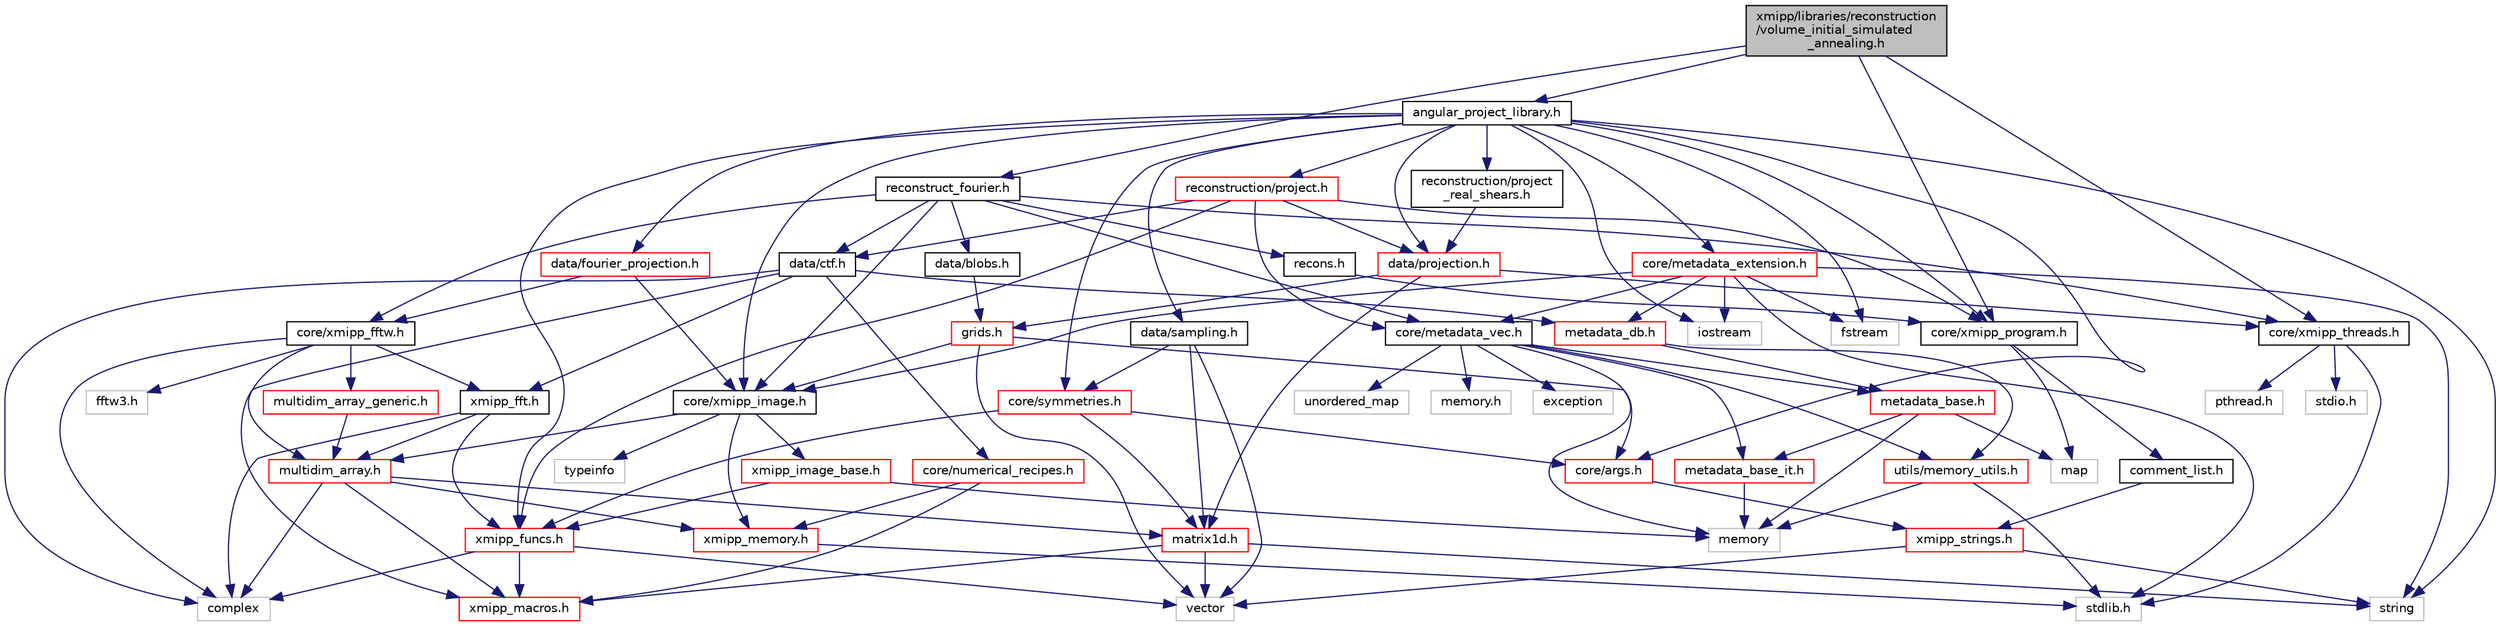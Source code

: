 digraph "xmipp/libraries/reconstruction/volume_initial_simulated_annealing.h"
{
  edge [fontname="Helvetica",fontsize="10",labelfontname="Helvetica",labelfontsize="10"];
  node [fontname="Helvetica",fontsize="10",shape=record];
  Node0 [label="xmipp/libraries/reconstruction\l/volume_initial_simulated\l_annealing.h",height=0.2,width=0.4,color="black", fillcolor="grey75", style="filled", fontcolor="black"];
  Node0 -> Node1 [color="midnightblue",fontsize="10",style="solid",fontname="Helvetica"];
  Node1 [label="core/xmipp_program.h",height=0.2,width=0.4,color="black", fillcolor="white", style="filled",URL="$xmipp__program_8h.html"];
  Node1 -> Node2 [color="midnightblue",fontsize="10",style="solid",fontname="Helvetica"];
  Node2 [label="map",height=0.2,width=0.4,color="grey75", fillcolor="white", style="filled"];
  Node1 -> Node3 [color="midnightblue",fontsize="10",style="solid",fontname="Helvetica"];
  Node3 [label="comment_list.h",height=0.2,width=0.4,color="black", fillcolor="white", style="filled",URL="$comment__list_8h.html"];
  Node3 -> Node4 [color="midnightblue",fontsize="10",style="solid",fontname="Helvetica"];
  Node4 [label="xmipp_strings.h",height=0.2,width=0.4,color="red", fillcolor="white", style="filled",URL="$xmipp__strings_8h.html"];
  Node4 -> Node5 [color="midnightblue",fontsize="10",style="solid",fontname="Helvetica"];
  Node5 [label="vector",height=0.2,width=0.4,color="grey75", fillcolor="white", style="filled"];
  Node4 -> Node6 [color="midnightblue",fontsize="10",style="solid",fontname="Helvetica"];
  Node6 [label="string",height=0.2,width=0.4,color="grey75", fillcolor="white", style="filled"];
  Node0 -> Node8 [color="midnightblue",fontsize="10",style="solid",fontname="Helvetica"];
  Node8 [label="core/xmipp_threads.h",height=0.2,width=0.4,color="black", fillcolor="white", style="filled",URL="$xmipp__threads_8h.html"];
  Node8 -> Node9 [color="midnightblue",fontsize="10",style="solid",fontname="Helvetica"];
  Node9 [label="pthread.h",height=0.2,width=0.4,color="grey75", fillcolor="white", style="filled"];
  Node8 -> Node10 [color="midnightblue",fontsize="10",style="solid",fontname="Helvetica"];
  Node10 [label="stdio.h",height=0.2,width=0.4,color="grey75", fillcolor="white", style="filled"];
  Node8 -> Node11 [color="midnightblue",fontsize="10",style="solid",fontname="Helvetica"];
  Node11 [label="stdlib.h",height=0.2,width=0.4,color="grey75", fillcolor="white", style="filled"];
  Node0 -> Node12 [color="midnightblue",fontsize="10",style="solid",fontname="Helvetica"];
  Node12 [label="reconstruct_fourier.h",height=0.2,width=0.4,color="black", fillcolor="white", style="filled",URL="$reconstruct__fourier_8h.html"];
  Node12 -> Node13 [color="midnightblue",fontsize="10",style="solid",fontname="Helvetica"];
  Node13 [label="core/metadata_vec.h",height=0.2,width=0.4,color="black", fillcolor="white", style="filled",URL="$metadata__vec_8h.html"];
  Node13 -> Node14 [color="midnightblue",fontsize="10",style="solid",fontname="Helvetica"];
  Node14 [label="memory",height=0.2,width=0.4,color="grey75", fillcolor="white", style="filled"];
  Node13 -> Node15 [color="midnightblue",fontsize="10",style="solid",fontname="Helvetica"];
  Node15 [label="exception",height=0.2,width=0.4,color="grey75", fillcolor="white", style="filled"];
  Node13 -> Node16 [color="midnightblue",fontsize="10",style="solid",fontname="Helvetica"];
  Node16 [label="unordered_map",height=0.2,width=0.4,color="grey75", fillcolor="white", style="filled"];
  Node13 -> Node17 [color="midnightblue",fontsize="10",style="solid",fontname="Helvetica"];
  Node17 [label="memory.h",height=0.2,width=0.4,color="grey75", fillcolor="white", style="filled"];
  Node13 -> Node18 [color="midnightblue",fontsize="10",style="solid",fontname="Helvetica"];
  Node18 [label="metadata_base.h",height=0.2,width=0.4,color="red", fillcolor="white", style="filled",URL="$metadata__base_8h.html"];
  Node18 -> Node2 [color="midnightblue",fontsize="10",style="solid",fontname="Helvetica"];
  Node18 -> Node14 [color="midnightblue",fontsize="10",style="solid",fontname="Helvetica"];
  Node18 -> Node29 [color="midnightblue",fontsize="10",style="solid",fontname="Helvetica"];
  Node29 [label="metadata_base_it.h",height=0.2,width=0.4,color="red", fillcolor="white", style="filled",URL="$metadata__base__it_8h.html"];
  Node29 -> Node14 [color="midnightblue",fontsize="10",style="solid",fontname="Helvetica"];
  Node13 -> Node29 [color="midnightblue",fontsize="10",style="solid",fontname="Helvetica"];
  Node13 -> Node39 [color="midnightblue",fontsize="10",style="solid",fontname="Helvetica"];
  Node39 [label="utils/memory_utils.h",height=0.2,width=0.4,color="red", fillcolor="white", style="filled",URL="$memory__utils_8h.html"];
  Node39 -> Node11 [color="midnightblue",fontsize="10",style="solid",fontname="Helvetica"];
  Node39 -> Node14 [color="midnightblue",fontsize="10",style="solid",fontname="Helvetica"];
  Node12 -> Node42 [color="midnightblue",fontsize="10",style="solid",fontname="Helvetica"];
  Node42 [label="core/xmipp_fftw.h",height=0.2,width=0.4,color="black", fillcolor="white", style="filled",URL="$xmipp__fftw_8h.html"];
  Node42 -> Node43 [color="midnightblue",fontsize="10",style="solid",fontname="Helvetica"];
  Node43 [label="complex",height=0.2,width=0.4,color="grey75", fillcolor="white", style="filled"];
  Node42 -> Node44 [color="midnightblue",fontsize="10",style="solid",fontname="Helvetica"];
  Node44 [label="fftw3.h",height=0.2,width=0.4,color="grey75", fillcolor="white", style="filled"];
  Node42 -> Node45 [color="midnightblue",fontsize="10",style="solid",fontname="Helvetica"];
  Node45 [label="multidim_array.h",height=0.2,width=0.4,color="red", fillcolor="white", style="filled",URL="$multidim__array_8h.html"];
  Node45 -> Node46 [color="midnightblue",fontsize="10",style="solid",fontname="Helvetica"];
  Node46 [label="xmipp_macros.h",height=0.2,width=0.4,color="red", fillcolor="white", style="filled",URL="$xmipp__macros_8h.html"];
  Node45 -> Node43 [color="midnightblue",fontsize="10",style="solid",fontname="Helvetica"];
  Node45 -> Node48 [color="midnightblue",fontsize="10",style="solid",fontname="Helvetica"];
  Node48 [label="matrix1d.h",height=0.2,width=0.4,color="red", fillcolor="white", style="filled",URL="$matrix1d_8h.html"];
  Node48 -> Node6 [color="midnightblue",fontsize="10",style="solid",fontname="Helvetica"];
  Node48 -> Node5 [color="midnightblue",fontsize="10",style="solid",fontname="Helvetica"];
  Node48 -> Node46 [color="midnightblue",fontsize="10",style="solid",fontname="Helvetica"];
  Node45 -> Node54 [color="midnightblue",fontsize="10",style="solid",fontname="Helvetica"];
  Node54 [label="xmipp_memory.h",height=0.2,width=0.4,color="red", fillcolor="white", style="filled",URL="$xmipp__memory_8h.html"];
  Node54 -> Node11 [color="midnightblue",fontsize="10",style="solid",fontname="Helvetica"];
  Node42 -> Node56 [color="midnightblue",fontsize="10",style="solid",fontname="Helvetica"];
  Node56 [label="multidim_array_generic.h",height=0.2,width=0.4,color="red", fillcolor="white", style="filled",URL="$multidim__array__generic_8h.html"];
  Node56 -> Node45 [color="midnightblue",fontsize="10",style="solid",fontname="Helvetica"];
  Node42 -> Node58 [color="midnightblue",fontsize="10",style="solid",fontname="Helvetica"];
  Node58 [label="xmipp_fft.h",height=0.2,width=0.4,color="black", fillcolor="white", style="filled",URL="$xmipp__fft_8h.html"];
  Node58 -> Node43 [color="midnightblue",fontsize="10",style="solid",fontname="Helvetica"];
  Node58 -> Node45 [color="midnightblue",fontsize="10",style="solid",fontname="Helvetica"];
  Node58 -> Node59 [color="midnightblue",fontsize="10",style="solid",fontname="Helvetica"];
  Node59 [label="xmipp_funcs.h",height=0.2,width=0.4,color="red", fillcolor="white", style="filled",URL="$xmipp__funcs_8h.html"];
  Node59 -> Node43 [color="midnightblue",fontsize="10",style="solid",fontname="Helvetica"];
  Node59 -> Node46 [color="midnightblue",fontsize="10",style="solid",fontname="Helvetica"];
  Node59 -> Node5 [color="midnightblue",fontsize="10",style="solid",fontname="Helvetica"];
  Node12 -> Node61 [color="midnightblue",fontsize="10",style="solid",fontname="Helvetica"];
  Node61 [label="core/xmipp_image.h",height=0.2,width=0.4,color="black", fillcolor="white", style="filled",URL="$xmipp__image_8h.html"];
  Node61 -> Node62 [color="midnightblue",fontsize="10",style="solid",fontname="Helvetica"];
  Node62 [label="typeinfo",height=0.2,width=0.4,color="grey75", fillcolor="white", style="filled"];
  Node61 -> Node45 [color="midnightblue",fontsize="10",style="solid",fontname="Helvetica"];
  Node61 -> Node63 [color="midnightblue",fontsize="10",style="solid",fontname="Helvetica"];
  Node63 [label="xmipp_image_base.h",height=0.2,width=0.4,color="red", fillcolor="white", style="filled",URL="$xmipp__image__base_8h.html"];
  Node63 -> Node14 [color="midnightblue",fontsize="10",style="solid",fontname="Helvetica"];
  Node63 -> Node59 [color="midnightblue",fontsize="10",style="solid",fontname="Helvetica"];
  Node61 -> Node54 [color="midnightblue",fontsize="10",style="solid",fontname="Helvetica"];
  Node12 -> Node8 [color="midnightblue",fontsize="10",style="solid",fontname="Helvetica"];
  Node12 -> Node89 [color="midnightblue",fontsize="10",style="solid",fontname="Helvetica"];
  Node89 [label="data/blobs.h",height=0.2,width=0.4,color="black", fillcolor="white", style="filled",URL="$blobs_8h.html"];
  Node89 -> Node90 [color="midnightblue",fontsize="10",style="solid",fontname="Helvetica"];
  Node90 [label="grids.h",height=0.2,width=0.4,color="red", fillcolor="white", style="filled",URL="$grids_8h.html"];
  Node90 -> Node5 [color="midnightblue",fontsize="10",style="solid",fontname="Helvetica"];
  Node90 -> Node61 [color="midnightblue",fontsize="10",style="solid",fontname="Helvetica"];
  Node90 -> Node92 [color="midnightblue",fontsize="10",style="solid",fontname="Helvetica"];
  Node92 [label="core/args.h",height=0.2,width=0.4,color="red", fillcolor="white", style="filled",URL="$args_8h.html"];
  Node92 -> Node4 [color="midnightblue",fontsize="10",style="solid",fontname="Helvetica"];
  Node12 -> Node94 [color="midnightblue",fontsize="10",style="solid",fontname="Helvetica"];
  Node94 [label="data/ctf.h",height=0.2,width=0.4,color="black", fillcolor="white", style="filled",URL="$ctf_8h.html"];
  Node94 -> Node43 [color="midnightblue",fontsize="10",style="solid",fontname="Helvetica"];
  Node94 -> Node66 [color="midnightblue",fontsize="10",style="solid",fontname="Helvetica"];
  Node66 [label="metadata_db.h",height=0.2,width=0.4,color="red", fillcolor="white", style="filled",URL="$metadata__db_8h.html"];
  Node66 -> Node39 [color="midnightblue",fontsize="10",style="solid",fontname="Helvetica"];
  Node66 -> Node18 [color="midnightblue",fontsize="10",style="solid",fontname="Helvetica"];
  Node94 -> Node95 [color="midnightblue",fontsize="10",style="solid",fontname="Helvetica"];
  Node95 [label="core/numerical_recipes.h",height=0.2,width=0.4,color="red", fillcolor="white", style="filled",URL="$numerical__recipes_8h.html"];
  Node95 -> Node54 [color="midnightblue",fontsize="10",style="solid",fontname="Helvetica"];
  Node95 -> Node46 [color="midnightblue",fontsize="10",style="solid",fontname="Helvetica"];
  Node94 -> Node58 [color="midnightblue",fontsize="10",style="solid",fontname="Helvetica"];
  Node94 -> Node46 [color="midnightblue",fontsize="10",style="solid",fontname="Helvetica"];
  Node12 -> Node98 [color="midnightblue",fontsize="10",style="solid",fontname="Helvetica"];
  Node98 [label="recons.h",height=0.2,width=0.4,color="black", fillcolor="white", style="filled",URL="$recons_8h.html"];
  Node98 -> Node1 [color="midnightblue",fontsize="10",style="solid",fontname="Helvetica"];
  Node0 -> Node99 [color="midnightblue",fontsize="10",style="solid",fontname="Helvetica"];
  Node99 [label="angular_project_library.h",height=0.2,width=0.4,color="black", fillcolor="white", style="filled",URL="$angular__project__library_8h.html"];
  Node99 -> Node100 [color="midnightblue",fontsize="10",style="solid",fontname="Helvetica"];
  Node100 [label="data/sampling.h",height=0.2,width=0.4,color="black", fillcolor="white", style="filled",URL="$sampling_8h.html"];
  Node100 -> Node5 [color="midnightblue",fontsize="10",style="solid",fontname="Helvetica"];
  Node100 -> Node48 [color="midnightblue",fontsize="10",style="solid",fontname="Helvetica"];
  Node100 -> Node101 [color="midnightblue",fontsize="10",style="solid",fontname="Helvetica"];
  Node101 [label="core/symmetries.h",height=0.2,width=0.4,color="red", fillcolor="white", style="filled",URL="$ore_2core_2symmetries_8h.html"];
  Node101 -> Node48 [color="midnightblue",fontsize="10",style="solid",fontname="Helvetica"];
  Node101 -> Node59 [color="midnightblue",fontsize="10",style="solid",fontname="Helvetica"];
  Node101 -> Node92 [color="midnightblue",fontsize="10",style="solid",fontname="Helvetica"];
  Node99 -> Node101 [color="midnightblue",fontsize="10",style="solid",fontname="Helvetica"];
  Node99 -> Node92 [color="midnightblue",fontsize="10",style="solid",fontname="Helvetica"];
  Node99 -> Node103 [color="midnightblue",fontsize="10",style="solid",fontname="Helvetica"];
  Node103 [label="fstream",height=0.2,width=0.4,color="grey75", fillcolor="white", style="filled"];
  Node99 -> Node22 [color="midnightblue",fontsize="10",style="solid",fontname="Helvetica"];
  Node22 [label="iostream",height=0.2,width=0.4,color="grey75", fillcolor="white", style="filled"];
  Node99 -> Node6 [color="midnightblue",fontsize="10",style="solid",fontname="Helvetica"];
  Node99 -> Node104 [color="midnightblue",fontsize="10",style="solid",fontname="Helvetica"];
  Node104 [label="data/projection.h",height=0.2,width=0.4,color="red", fillcolor="white", style="filled",URL="$projection_8h.html"];
  Node104 -> Node8 [color="midnightblue",fontsize="10",style="solid",fontname="Helvetica"];
  Node104 -> Node48 [color="midnightblue",fontsize="10",style="solid",fontname="Helvetica"];
  Node104 -> Node90 [color="midnightblue",fontsize="10",style="solid",fontname="Helvetica"];
  Node99 -> Node61 [color="midnightblue",fontsize="10",style="solid",fontname="Helvetica"];
  Node99 -> Node59 [color="midnightblue",fontsize="10",style="solid",fontname="Helvetica"];
  Node99 -> Node1 [color="midnightblue",fontsize="10",style="solid",fontname="Helvetica"];
  Node99 -> Node105 [color="midnightblue",fontsize="10",style="solid",fontname="Helvetica"];
  Node105 [label="core/metadata_extension.h",height=0.2,width=0.4,color="red", fillcolor="white", style="filled",URL="$metadata__extension_8h.html"];
  Node105 -> Node61 [color="midnightblue",fontsize="10",style="solid",fontname="Helvetica"];
  Node105 -> Node13 [color="midnightblue",fontsize="10",style="solid",fontname="Helvetica"];
  Node105 -> Node66 [color="midnightblue",fontsize="10",style="solid",fontname="Helvetica"];
  Node105 -> Node11 [color="midnightblue",fontsize="10",style="solid",fontname="Helvetica"];
  Node105 -> Node103 [color="midnightblue",fontsize="10",style="solid",fontname="Helvetica"];
  Node105 -> Node22 [color="midnightblue",fontsize="10",style="solid",fontname="Helvetica"];
  Node105 -> Node6 [color="midnightblue",fontsize="10",style="solid",fontname="Helvetica"];
  Node99 -> Node106 [color="midnightblue",fontsize="10",style="solid",fontname="Helvetica"];
  Node106 [label="reconstruction/project\l_real_shears.h",height=0.2,width=0.4,color="black", fillcolor="white", style="filled",URL="$project__real__shears_8h.html"];
  Node106 -> Node104 [color="midnightblue",fontsize="10",style="solid",fontname="Helvetica"];
  Node99 -> Node107 [color="midnightblue",fontsize="10",style="solid",fontname="Helvetica"];
  Node107 [label="data/fourier_projection.h",height=0.2,width=0.4,color="red", fillcolor="white", style="filled",URL="$fourier__projection_8h.html"];
  Node107 -> Node42 [color="midnightblue",fontsize="10",style="solid",fontname="Helvetica"];
  Node107 -> Node61 [color="midnightblue",fontsize="10",style="solid",fontname="Helvetica"];
  Node99 -> Node108 [color="midnightblue",fontsize="10",style="solid",fontname="Helvetica"];
  Node108 [label="reconstruction/project.h",height=0.2,width=0.4,color="red", fillcolor="white", style="filled",URL="$project_8h.html"];
  Node108 -> Node59 [color="midnightblue",fontsize="10",style="solid",fontname="Helvetica"];
  Node108 -> Node13 [color="midnightblue",fontsize="10",style="solid",fontname="Helvetica"];
  Node108 -> Node104 [color="midnightblue",fontsize="10",style="solid",fontname="Helvetica"];
  Node108 -> Node1 [color="midnightblue",fontsize="10",style="solid",fontname="Helvetica"];
  Node108 -> Node94 [color="midnightblue",fontsize="10",style="solid",fontname="Helvetica"];
}
